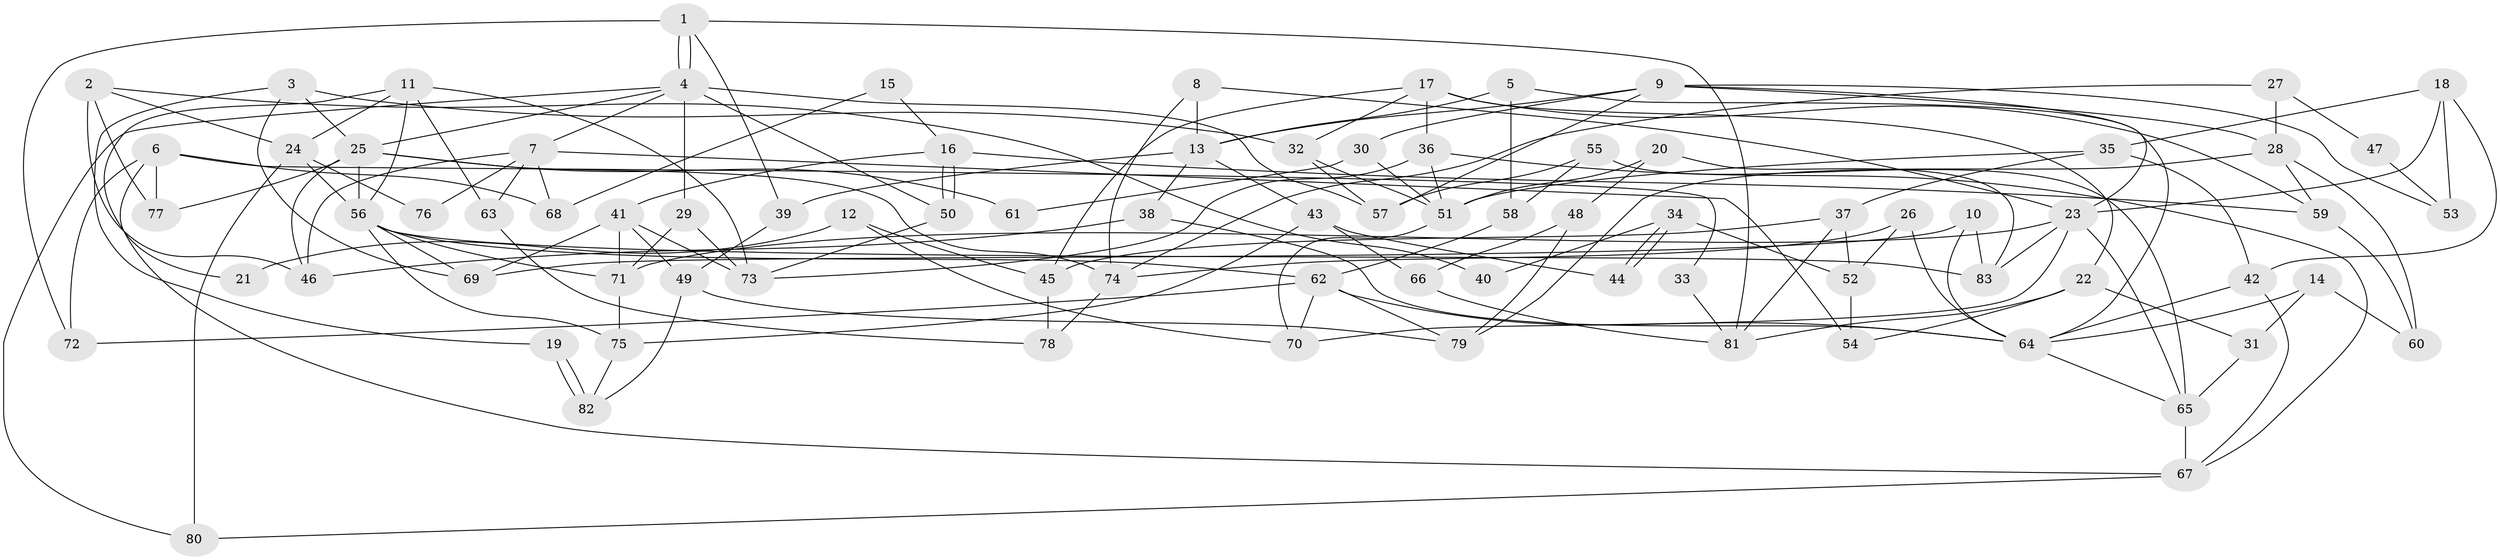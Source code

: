 // Generated by graph-tools (version 1.1) at 2025/50/03/09/25 04:50:12]
// undirected, 83 vertices, 166 edges
graph export_dot {
graph [start="1"]
  node [color=gray90,style=filled];
  1;
  2;
  3;
  4;
  5;
  6;
  7;
  8;
  9;
  10;
  11;
  12;
  13;
  14;
  15;
  16;
  17;
  18;
  19;
  20;
  21;
  22;
  23;
  24;
  25;
  26;
  27;
  28;
  29;
  30;
  31;
  32;
  33;
  34;
  35;
  36;
  37;
  38;
  39;
  40;
  41;
  42;
  43;
  44;
  45;
  46;
  47;
  48;
  49;
  50;
  51;
  52;
  53;
  54;
  55;
  56;
  57;
  58;
  59;
  60;
  61;
  62;
  63;
  64;
  65;
  66;
  67;
  68;
  69;
  70;
  71;
  72;
  73;
  74;
  75;
  76;
  77;
  78;
  79;
  80;
  81;
  82;
  83;
  1 -- 4;
  1 -- 4;
  1 -- 81;
  1 -- 39;
  1 -- 72;
  2 -- 46;
  2 -- 24;
  2 -- 40;
  2 -- 77;
  3 -- 32;
  3 -- 25;
  3 -- 19;
  3 -- 69;
  4 -- 50;
  4 -- 7;
  4 -- 25;
  4 -- 29;
  4 -- 57;
  4 -- 80;
  5 -- 13;
  5 -- 64;
  5 -- 58;
  6 -- 77;
  6 -- 67;
  6 -- 33;
  6 -- 68;
  6 -- 72;
  7 -- 46;
  7 -- 54;
  7 -- 63;
  7 -- 68;
  7 -- 76;
  8 -- 23;
  8 -- 13;
  8 -- 74;
  9 -- 23;
  9 -- 57;
  9 -- 13;
  9 -- 28;
  9 -- 30;
  9 -- 53;
  10 -- 69;
  10 -- 64;
  10 -- 83;
  11 -- 24;
  11 -- 56;
  11 -- 21;
  11 -- 63;
  11 -- 73;
  12 -- 45;
  12 -- 70;
  12 -- 21;
  13 -- 39;
  13 -- 38;
  13 -- 43;
  14 -- 60;
  14 -- 64;
  14 -- 31;
  15 -- 68;
  15 -- 16;
  16 -- 50;
  16 -- 50;
  16 -- 41;
  16 -- 59;
  17 -- 59;
  17 -- 36;
  17 -- 22;
  17 -- 32;
  17 -- 45;
  18 -- 23;
  18 -- 35;
  18 -- 42;
  18 -- 53;
  19 -- 82;
  19 -- 82;
  20 -- 83;
  20 -- 51;
  20 -- 48;
  22 -- 31;
  22 -- 54;
  22 -- 81;
  23 -- 70;
  23 -- 71;
  23 -- 65;
  23 -- 83;
  24 -- 80;
  24 -- 56;
  24 -- 76;
  25 -- 56;
  25 -- 46;
  25 -- 61;
  25 -- 74;
  25 -- 77;
  26 -- 74;
  26 -- 64;
  26 -- 52;
  27 -- 28;
  27 -- 74;
  27 -- 47;
  28 -- 79;
  28 -- 59;
  28 -- 60;
  29 -- 71;
  29 -- 73;
  30 -- 51;
  30 -- 61;
  31 -- 65;
  32 -- 57;
  32 -- 51;
  33 -- 81;
  34 -- 44;
  34 -- 44;
  34 -- 52;
  34 -- 40;
  35 -- 42;
  35 -- 37;
  35 -- 51;
  36 -- 51;
  36 -- 73;
  36 -- 67;
  37 -- 45;
  37 -- 52;
  37 -- 81;
  38 -- 64;
  38 -- 46;
  39 -- 49;
  41 -- 73;
  41 -- 71;
  41 -- 49;
  41 -- 69;
  42 -- 67;
  42 -- 64;
  43 -- 66;
  43 -- 44;
  43 -- 75;
  45 -- 78;
  47 -- 53;
  48 -- 79;
  48 -- 66;
  49 -- 82;
  49 -- 79;
  50 -- 73;
  51 -- 70;
  52 -- 54;
  55 -- 65;
  55 -- 58;
  55 -- 57;
  56 -- 69;
  56 -- 83;
  56 -- 62;
  56 -- 71;
  56 -- 75;
  58 -- 62;
  59 -- 60;
  62 -- 72;
  62 -- 64;
  62 -- 70;
  62 -- 79;
  63 -- 78;
  64 -- 65;
  65 -- 67;
  66 -- 81;
  67 -- 80;
  71 -- 75;
  74 -- 78;
  75 -- 82;
}

